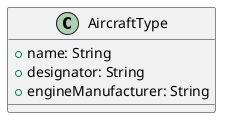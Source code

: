 @startuml
'https://plantuml.com/class-diagram

class AircraftType {
  +name: String
  +designator: String
  +engineManufacturer: String
}

@enduml